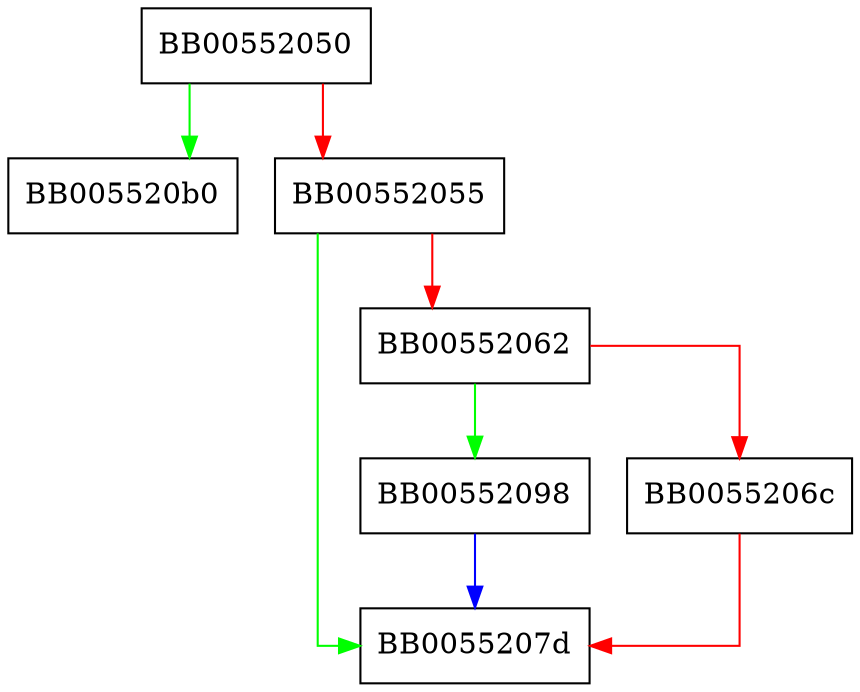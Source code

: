 digraph BUF_MEM_free {
  node [shape="box"];
  graph [splines=ortho];
  BB00552050 -> BB005520b0 [color="green"];
  BB00552050 -> BB00552055 [color="red"];
  BB00552055 -> BB0055207d [color="green"];
  BB00552055 -> BB00552062 [color="red"];
  BB00552062 -> BB00552098 [color="green"];
  BB00552062 -> BB0055206c [color="red"];
  BB0055206c -> BB0055207d [color="red"];
  BB00552098 -> BB0055207d [color="blue"];
}